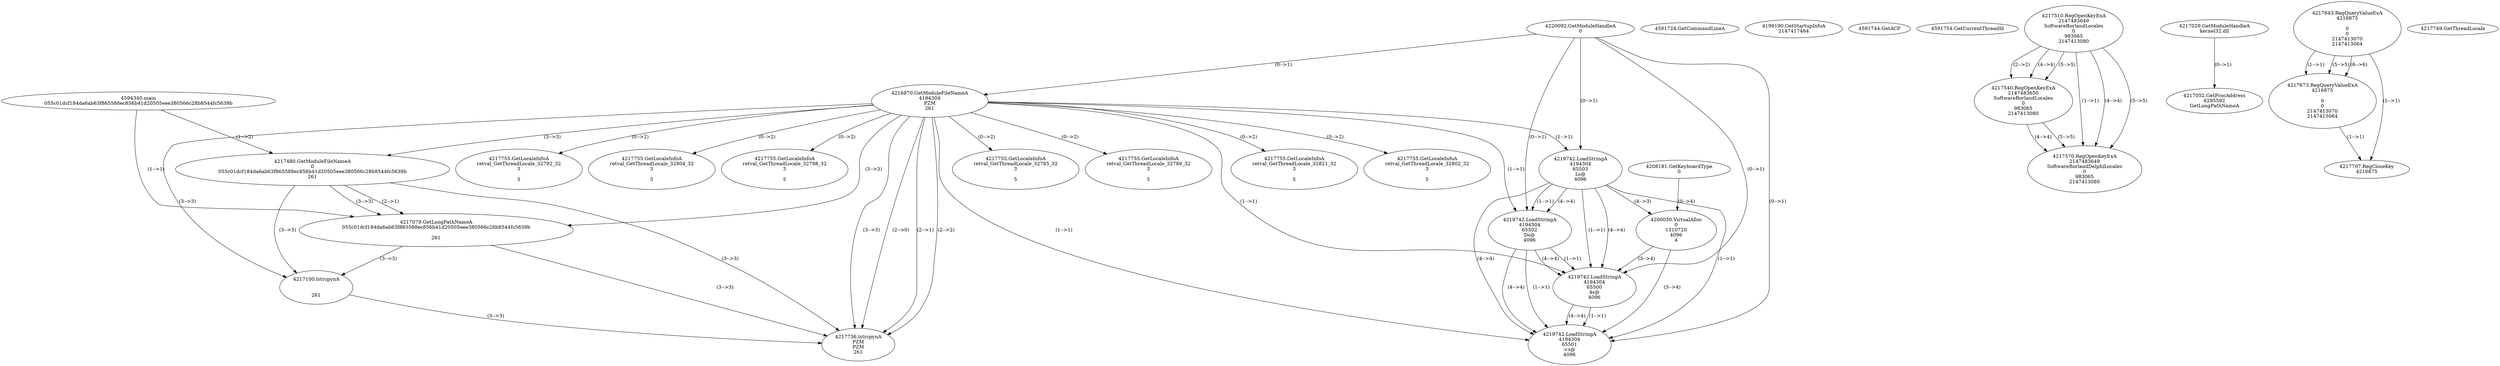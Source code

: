 // Global SCDG with merge call
digraph {
	0 [label="4594340.main
055c01dcf184da6ab63f865588ec856b41d20505eee380566c28b8544fc5639b"]
	1 [label="4220092.GetModuleHandleA
0"]
	2 [label="4208181.GetKeyboardType
0"]
	3 [label="4591724.GetCommandLineA
"]
	4 [label="4199190.GetStartupInfoA
2147417464"]
	5 [label="4591744.GetACP
"]
	6 [label="4591754.GetCurrentThreadId
"]
	7 [label="4216870.GetModuleFileNameA
4194304
PZM
261"]
	1 -> 7 [label="(0-->1)"]
	8 [label="4217480.GetModuleFileNameA
0
055c01dcf184da6ab63f865588ec856b41d20505eee380566c28b8544fc5639b
261"]
	0 -> 8 [label="(1-->2)"]
	7 -> 8 [label="(3-->3)"]
	9 [label="4217510.RegOpenKeyExA
2147483649
Software\Borland\Locales
0
983065
2147413080"]
	10 [label="4217029.GetModuleHandleA
kernel32.dll"]
	11 [label="4217052.GetProcAddress
6295592
GetLongPathNameA"]
	10 -> 11 [label="(0-->1)"]
	12 [label="4217079.GetLongPathNameA
055c01dcf184da6ab63f865588ec856b41d20505eee380566c28b8544fc5639b

261"]
	0 -> 12 [label="(1-->1)"]
	8 -> 12 [label="(2-->1)"]
	7 -> 12 [label="(3-->3)"]
	8 -> 12 [label="(3-->3)"]
	13 [label="4217100.lstrcpynA


261"]
	7 -> 13 [label="(3-->3)"]
	8 -> 13 [label="(3-->3)"]
	12 -> 13 [label="(3-->3)"]
	14 [label="4217643.RegQueryValueExA
4216875

0
0
2147413070
2147413064"]
	15 [label="4217673.RegQueryValueExA
4216875

0
0
2147413070
2147413064"]
	14 -> 15 [label="(1-->1)"]
	14 -> 15 [label="(5-->5)"]
	14 -> 15 [label="(6-->6)"]
	16 [label="4217707.RegCloseKey
4216875"]
	14 -> 16 [label="(1-->1)"]
	15 -> 16 [label="(1-->1)"]
	17 [label="4217736.lstrcpynA
PZM
PZM
261"]
	7 -> 17 [label="(2-->1)"]
	7 -> 17 [label="(2-->2)"]
	7 -> 17 [label="(3-->3)"]
	8 -> 17 [label="(3-->3)"]
	12 -> 17 [label="(3-->3)"]
	13 -> 17 [label="(3-->3)"]
	7 -> 17 [label="(2-->0)"]
	18 [label="4217749.GetThreadLocale
"]
	19 [label="4217755.GetLocaleInfoA
retval_GetThreadLocale_32785_32
3

5"]
	7 -> 19 [label="(0-->2)"]
	20 [label="4219742.LoadStringA
4194304
65503
Ls@
4096"]
	1 -> 20 [label="(0-->1)"]
	7 -> 20 [label="(1-->1)"]
	21 [label="4217540.RegOpenKeyExA
2147483650
Software\Borland\Locales
0
983065
2147413080"]
	9 -> 21 [label="(2-->2)"]
	9 -> 21 [label="(4-->4)"]
	9 -> 21 [label="(5-->5)"]
	22 [label="4217755.GetLocaleInfoA
retval_GetThreadLocale_32789_32
3

5"]
	7 -> 22 [label="(0-->2)"]
	23 [label="4217570.RegOpenKeyExA
2147483649
Software\Borland\Delphi\Locales
0
983065
2147413080"]
	9 -> 23 [label="(1-->1)"]
	9 -> 23 [label="(4-->4)"]
	21 -> 23 [label="(4-->4)"]
	9 -> 23 [label="(5-->5)"]
	21 -> 23 [label="(5-->5)"]
	24 [label="4217755.GetLocaleInfoA
retval_GetThreadLocale_32821_32
3

5"]
	7 -> 24 [label="(0-->2)"]
	25 [label="4219742.LoadStringA
4194304
65502
Ds@
4096"]
	1 -> 25 [label="(0-->1)"]
	7 -> 25 [label="(1-->1)"]
	20 -> 25 [label="(1-->1)"]
	20 -> 25 [label="(4-->4)"]
	26 [label="4200030.VirtualAlloc
0
1310720
4096
4"]
	20 -> 26 [label="(4-->3)"]
	2 -> 26 [label="(0-->4)"]
	27 [label="4219742.LoadStringA
4194304
65500
4s@
4096"]
	1 -> 27 [label="(0-->1)"]
	7 -> 27 [label="(1-->1)"]
	20 -> 27 [label="(1-->1)"]
	25 -> 27 [label="(1-->1)"]
	20 -> 27 [label="(4-->4)"]
	25 -> 27 [label="(4-->4)"]
	26 -> 27 [label="(3-->4)"]
	28 [label="4217755.GetLocaleInfoA
retval_GetThreadLocale_32802_32
3

5"]
	7 -> 28 [label="(0-->2)"]
	29 [label="4217755.GetLocaleInfoA
retval_GetThreadLocale_32792_32
3

5"]
	7 -> 29 [label="(0-->2)"]
	30 [label="4217755.GetLocaleInfoA
retval_GetThreadLocale_32804_32
3

5"]
	7 -> 30 [label="(0-->2)"]
	31 [label="4217755.GetLocaleInfoA
retval_GetThreadLocale_32798_32
3

5"]
	7 -> 31 [label="(0-->2)"]
	32 [label="4219742.LoadStringA
4194304
65501
<s@
4096"]
	1 -> 32 [label="(0-->1)"]
	7 -> 32 [label="(1-->1)"]
	20 -> 32 [label="(1-->1)"]
	25 -> 32 [label="(1-->1)"]
	27 -> 32 [label="(1-->1)"]
	20 -> 32 [label="(4-->4)"]
	25 -> 32 [label="(4-->4)"]
	26 -> 32 [label="(3-->4)"]
	27 -> 32 [label="(4-->4)"]
}
